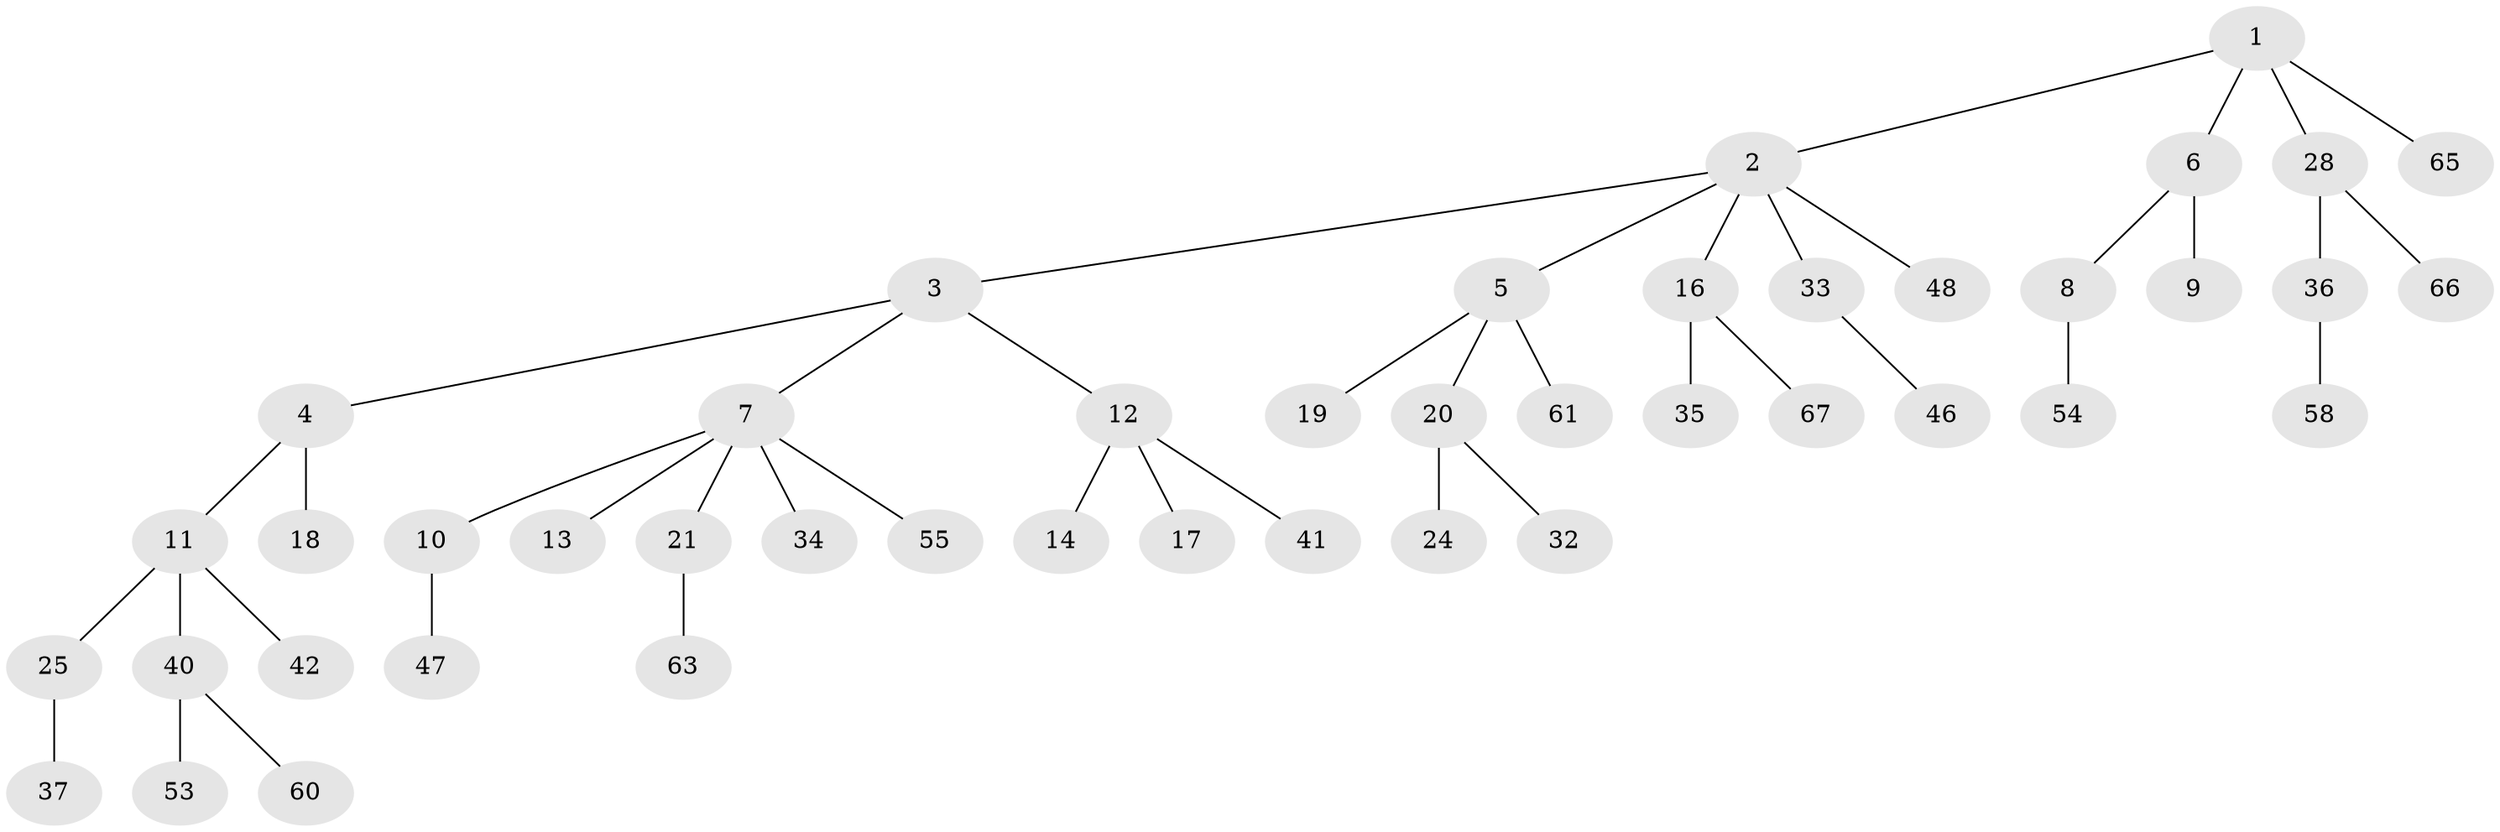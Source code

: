 // original degree distribution, {5: 0.05970149253731343, 4: 0.07462686567164178, 7: 0.014925373134328358, 2: 0.208955223880597, 1: 0.5373134328358209, 3: 0.1044776119402985}
// Generated by graph-tools (version 1.1) at 2025/42/03/06/25 10:42:04]
// undirected, 45 vertices, 44 edges
graph export_dot {
graph [start="1"]
  node [color=gray90,style=filled];
  1 [super="+27"];
  2 [super="+15"];
  3;
  4 [super="+31"];
  5 [super="+39"];
  6 [super="+43"];
  7 [super="+29"];
  8 [super="+44"];
  9;
  10 [super="+45"];
  11 [super="+56"];
  12 [super="+30"];
  13;
  14;
  16 [super="+23"];
  17 [super="+51"];
  18;
  19;
  20 [super="+22"];
  21 [super="+59"];
  24;
  25 [super="+26"];
  28 [super="+38"];
  32;
  33;
  34;
  35 [super="+52"];
  36 [super="+50"];
  37 [super="+64"];
  40 [super="+49"];
  41 [super="+62"];
  42;
  46 [super="+57"];
  47;
  48;
  53;
  54;
  55;
  58;
  60;
  61;
  63;
  65;
  66;
  67;
  1 -- 2;
  1 -- 6;
  1 -- 28;
  1 -- 65;
  2 -- 3;
  2 -- 5;
  2 -- 33;
  2 -- 16;
  2 -- 48;
  3 -- 4;
  3 -- 7;
  3 -- 12;
  4 -- 11;
  4 -- 18;
  5 -- 19;
  5 -- 20;
  5 -- 61;
  6 -- 8;
  6 -- 9;
  7 -- 10;
  7 -- 13;
  7 -- 21;
  7 -- 34;
  7 -- 55;
  8 -- 54;
  10 -- 47;
  11 -- 25;
  11 -- 40;
  11 -- 42;
  12 -- 14;
  12 -- 17;
  12 -- 41;
  16 -- 35;
  16 -- 67;
  20 -- 32;
  20 -- 24;
  21 -- 63;
  25 -- 37;
  28 -- 36;
  28 -- 66;
  33 -- 46;
  36 -- 58;
  40 -- 53;
  40 -- 60;
}
